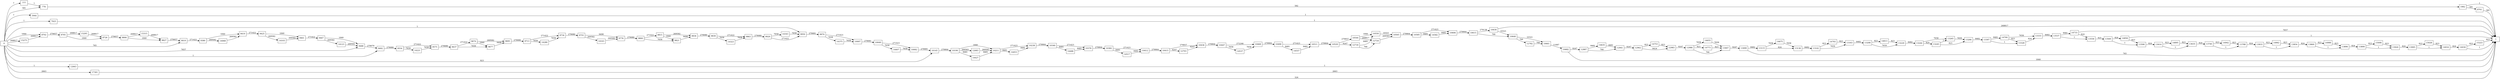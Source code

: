 digraph {
	graph [rankdir=LR]
	node [shape=rectangle]
	777 -> 778 [label=1]
	778 -> 1982 [label=582]
	1982 -> 1 [label=1]
	1982 -> 8701 [label=581]
	5944 -> 1 [label=1]
	7925 -> 1 [label=1]
	8701 -> 1 [label=581]
	8702 -> 8705 [label=270657]
	8705 -> 8726 [label=1840]
	8705 -> 15295 [label=268817]
	8726 -> 8806 [label=270657]
	8806 -> 8827 [label=1840]
	8806 -> 15315 [label=268817]
	8827 -> 9019 [label=270657]
	9019 -> 9380 [label=271422]
	9380 -> 9419 [label=1840]
	9380 -> 14068 [label=269582]
	9419 -> 9425 [label=271422]
	9425 -> 9461 [label=1840]
	9425 -> 14103 [label=269582]
	9461 -> 9467 [label=271422]
	9467 -> 9488 [label=1840]
	9467 -> 14123 [label=269582]
	9488 -> 9492 [label=279079]
	9492 -> 9554 [label=279080]
	9554 -> 9575 [label=271422]
	9554 -> 14221 [label=7658]
	9575 -> 9637 [label=279080]
	9637 -> 9674 [label=271422]
	9637 -> 9677 [label=7658]
	9674 -> 9677 [label=1840]
	9674 -> 9695 [label=269582]
	9677 -> 9695 [label=9498]
	9695 -> 9713 [label=279080]
	9713 -> 9734 [label=271422]
	9713 -> 14280 [label=7658]
	9734 -> 9755 [label=279080]
	9755 -> 9776 [label=9498]
	9755 -> 14163 [label=269582]
	9776 -> 9800 [label=279080]
	9800 -> 9815 [label=271422]
	9800 -> 9821 [label=7658]
	9815 -> 9821 [label=1840]
	9815 -> 9836 [label=269582]
	9821 -> 9836 [label=9498]
	9836 -> 9839 [label=279080]
	9839 -> 9863 [label=271422]
	9839 -> 14323 [label=7658]
	9863 -> 9929 [label=279080]
	9929 -> 9950 [label=271422]
	9929 -> 14343 [label=7658]
	9950 -> 9974 [label=279081]
	9974 -> 10007 [label=271423]
	9974 -> 14375 [label=7658]
	10007 -> 10049 [label=279081]
	10049 -> 10082 [label=271423]
	10049 -> 14407 [label=7658]
	10082 -> 10145 [label=279081]
	10145 -> 10190 [label=279904]
	10190 -> 10211 [label=1840]
	10190 -> 12683 [label=269583]
	10190 -> 14427 [label=8481]
	10211 -> 10238 [label=271423]
	10211 -> 14453 [label=8481]
	10238 -> 10340 [label=279904]
	10340 -> 10376 [label=271423]
	10340 -> 14488 [label=8481]
	10376 -> 10382 [label=279904]
	10382 -> 10412 [label=271423]
	10382 -> 14517 [label=8481]
	10412 -> 10415 [label=279904]
	10415 -> 10436 [label=270657]
	10415 -> 12703 [label=9247]
	10436 -> 10447 [label=279904]
	10447 -> 10468 [label=272246]
	10447 -> 14537 [label=7658]
	10468 -> 10490 [label=279904]
	10490 -> 10511 [label=271423]
	10490 -> 14557 [label=8481]
	10511 -> 10529 [label=279904]
	10529 -> 10544 [label=270657]
	10529 -> 12718 [label=9247]
	10544 -> 10550 [label=1840]
	10544 -> 12724 [label=268817]
	10550 -> 10565 [label=10321]
	10565 -> 10585 [label=279904]
	10585 -> 10606 [label=271423]
	10585 -> 14582 [label=8481]
	10606 -> 10615 [label=279904]
	10615 -> 10630 [label=279138]
	10615 -> 10640 [label=766]
	10630 -> 1 [label=268817]
	10630 -> 10640 [label=10321]
	10640 -> 10661 [label=10321]
	10640 -> 12782 [label=766]
	10661 -> 10682 [label=11087]
	10682 -> 1 [label=1840]
	10682 -> 12887 [label=9247]
	12663 -> 1 [label=1]
	12683 -> 10211 [label=269583]
	12703 -> 10436 [label=9247]
	12718 -> 12724 [label=766]
	12718 -> 10550 [label=8481]
	12724 -> 10565 [label=269583]
	12782 -> 10661 [label=766]
	12887 -> 12941 [label=766]
	12887 -> 14635 [label=8481]
	12941 -> 12962 [label=9247]
	12962 -> 12983 [label=8424]
	12962 -> 14753 [label=823]
	12983 -> 12986 [label=9247]
	12986 -> 13007 [label=766]
	12986 -> 14655 [label=7658]
	12986 -> 14773 [label=823]
	13007 -> 13099 [label=9247]
	13099 -> 1 [label=765]
	13099 -> 13115 [label=8482]
	13115 -> 13136 [label=824]
	13115 -> 14675 [label=7658]
	13136 -> 13142 [label=8482]
	13142 -> 13163 [label=7659]
	13142 -> 14793 [label=823]
	13163 -> 13208 [label=8482]
	13208 -> 13229 [label=7659]
	13208 -> 14813 [label=823]
	13229 -> 13244 [label=8482]
	13244 -> 13245 [label=824]
	13244 -> 13265 [label=7658]
	13245 -> 13265 [label=1]
	13245 -> 13266 [label=823]
	13265 -> 13266 [label=7659]
	13266 -> 13307 [label=8482]
	13307 -> 13328 [label=1]
	13307 -> 14700 [label=8481]
	13328 -> 13333 [label=824]
	13333 -> 13537 [label=8482]
	13537 -> 13558 [label=1]
	13537 -> 14733 [label=8481]
	13558 -> 13569 [label=825]
	13569 -> 13590 [label=1]
	13569 -> 14858 [label=824]
	13590 -> 13614 [label=824]
	13614 -> 13635 [label=1]
	13614 -> 14895 [label=823]
	13635 -> 13740 [label=824]
	13740 -> 13788 [label=1]
	13740 -> 14942 [label=823]
	13788 -> 13833 [label=824]
	13833 -> 13854 [label=1]
	13833 -> 14962 [label=823]
	13854 -> 13869 [label=824]
	13869 -> 13896 [label=1]
	13869 -> 14988 [label=823]
	13896 -> 13899 [label=824]
	13899 -> 13920 [label=1]
	13899 -> 15008 [label=823]
	13920 -> 13995 [label=824]
	13995 -> 14016 [label=1]
	13995 -> 15028 [label=823]
	14016 -> 14030 [label=824]
	14030 -> 1 [label=1]
	14030 -> 15223 [label=823]
	14068 -> 9419 [label=269582]
	14103 -> 9461 [label=269582]
	14123 -> 9488 [label=269582]
	14163 -> 9776 [label=269582]
	14221 -> 9575 [label=7658]
	14280 -> 9734 [label=7658]
	14323 -> 9863 [label=7658]
	14343 -> 9950 [label=7658]
	14375 -> 10007 [label=7658]
	14407 -> 10082 [label=7658]
	14427 -> 10211 [label=8481]
	14453 -> 10238 [label=8481]
	14488 -> 10376 [label=8481]
	14517 -> 10412 [label=8481]
	14537 -> 10468 [label=7658]
	14557 -> 10511 [label=8481]
	14582 -> 10606 [label=8481]
	14635 -> 12941 [label=8481]
	14655 -> 13007 [label=7658]
	14675 -> 13136 [label=7658]
	14700 -> 13333 [label=7658]
	14700 -> 13328 [label=823]
	14733 -> 1 [label=7657]
	14733 -> 13558 [label=824]
	14753 -> 12983 [label=823]
	14773 -> 13007 [label=823]
	14793 -> 13163 [label=823]
	14813 -> 13229 [label=823]
	14858 -> 1 [label=1]
	14858 -> 13590 [label=823]
	14895 -> 13635 [label=823]
	14942 -> 13788 [label=823]
	14962 -> 13854 [label=823]
	14988 -> 13896 [label=823]
	15008 -> 13920 [label=823]
	15028 -> 14016 [label=823]
	15223 -> 1 [label=823]
	15275 -> 8702 [label=268817]
	15295 -> 8726 [label=268817]
	15315 -> 8827 [label=268817]
	17301 -> 1 [label=2663]
	0 -> 778 [label=581]
	0 -> 8702 [label=1840]
	0 -> 9950 [label=1]
	0 -> 9019 [label=765]
	0 -> 10145 [label=823]
	0 -> 9492 [label=1]
	0 -> 777 [label=1]
	0 -> 1 [label=324]
	0 -> 5944 [label=1]
	0 -> 7925 [label=1]
	0 -> 12663 [label=1]
	0 -> 9488 [label=7657]
	0 -> 15275 [label=268817]
	0 -> 17301 [label=2663]
}
